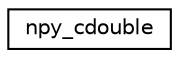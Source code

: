 digraph "Graphical Class Hierarchy"
{
 // LATEX_PDF_SIZE
  edge [fontname="Helvetica",fontsize="10",labelfontname="Helvetica",labelfontsize="10"];
  node [fontname="Helvetica",fontsize="10",shape=record];
  rankdir="LR";
  Node0 [label="npy_cdouble",height=0.2,width=0.4,color="black", fillcolor="white", style="filled",URL="$structnpy__cdouble.html",tooltip=" "];
}
